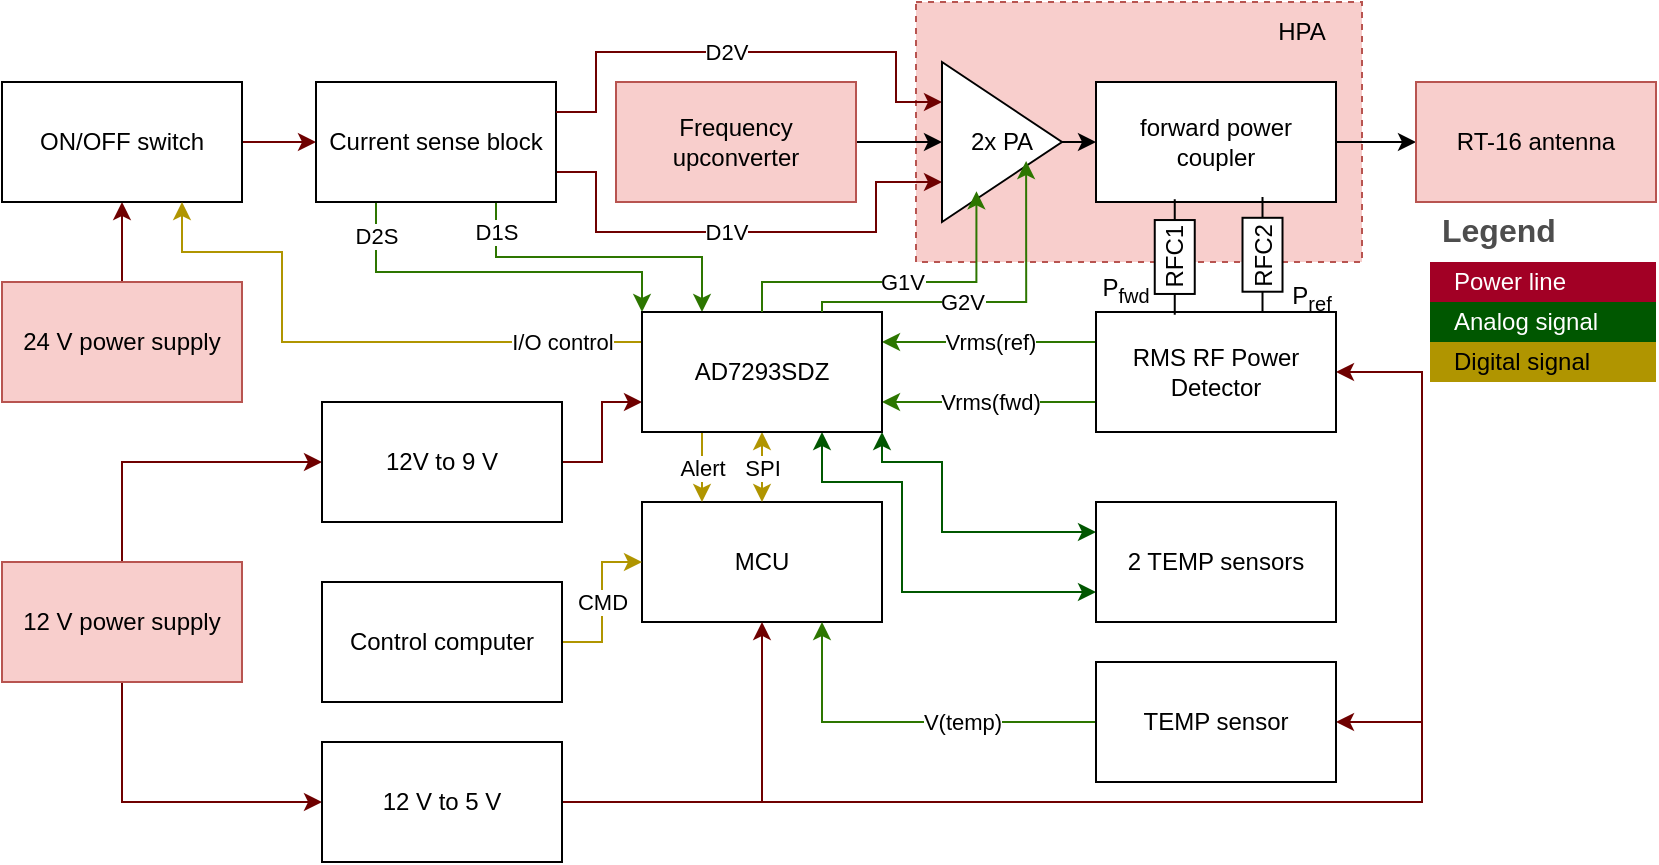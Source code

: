 <mxfile version="27.0.9">
  <diagram name="Page-1" id="4WwIMClIfNPrYqUoOqrY">
    <mxGraphModel dx="978" dy="575" grid="1" gridSize="10" guides="1" tooltips="1" connect="1" arrows="1" fold="1" page="1" pageScale="1" pageWidth="827" pageHeight="1169" math="0" shadow="0">
      <root>
        <mxCell id="0" />
        <mxCell id="1" parent="0" />
        <mxCell id="TTiSYJAiojTZVka8pCtS-46" style="edgeStyle=orthogonalEdgeStyle;rounded=0;orthogonalLoop=1;jettySize=auto;html=1;exitX=0.5;exitY=0;exitDx=0;exitDy=0;entryX=0;entryY=0.5;entryDx=0;entryDy=0;fillColor=#a20025;strokeColor=#6F0000;" parent="1" source="Jp4Yi4npbjvSnS6v-_Yy-2" target="Jp4Yi4npbjvSnS6v-_Yy-11" edge="1">
          <mxGeometry relative="1" as="geometry" />
        </mxCell>
        <mxCell id="TTiSYJAiojTZVka8pCtS-66" style="edgeStyle=orthogonalEdgeStyle;rounded=0;orthogonalLoop=1;jettySize=auto;html=1;exitX=0.5;exitY=1;exitDx=0;exitDy=0;entryX=0;entryY=0.5;entryDx=0;entryDy=0;fillColor=#a20025;strokeColor=#6F0000;" parent="1" source="Jp4Yi4npbjvSnS6v-_Yy-2" target="Jp4Yi4npbjvSnS6v-_Yy-10" edge="1">
          <mxGeometry relative="1" as="geometry" />
        </mxCell>
        <mxCell id="Jp4Yi4npbjvSnS6v-_Yy-2" value="12 V power supply" style="rounded=0;whiteSpace=wrap;html=1;fillColor=#f8cecc;strokeColor=#b85450;" parent="1" vertex="1">
          <mxGeometry y="280" width="120" height="60" as="geometry" />
        </mxCell>
        <mxCell id="TTiSYJAiojTZVka8pCtS-77" style="edgeStyle=orthogonalEdgeStyle;rounded=0;orthogonalLoop=1;jettySize=auto;html=1;exitX=0.5;exitY=0;exitDx=0;exitDy=0;entryX=0.5;entryY=1;entryDx=0;entryDy=0;fillColor=#a20025;strokeColor=#6F0000;" parent="1" source="Jp4Yi4npbjvSnS6v-_Yy-3" target="Jp4Yi4npbjvSnS6v-_Yy-38" edge="1">
          <mxGeometry relative="1" as="geometry" />
        </mxCell>
        <mxCell id="Jp4Yi4npbjvSnS6v-_Yy-3" value="24 V power supply" style="rounded=0;whiteSpace=wrap;html=1;fillColor=#f8cecc;strokeColor=#b85450;" parent="1" vertex="1">
          <mxGeometry y="140" width="120" height="60" as="geometry" />
        </mxCell>
        <mxCell id="Jp4Yi4npbjvSnS6v-_Yy-9" value="MCU" style="rounded=0;whiteSpace=wrap;html=1;" parent="1" vertex="1">
          <mxGeometry x="320" y="250" width="120" height="60" as="geometry" />
        </mxCell>
        <mxCell id="TTiSYJAiojTZVka8pCtS-67" style="edgeStyle=orthogonalEdgeStyle;rounded=0;orthogonalLoop=1;jettySize=auto;html=1;exitX=1;exitY=0.5;exitDx=0;exitDy=0;entryX=0.5;entryY=1;entryDx=0;entryDy=0;fillColor=#a20025;strokeColor=#6F0000;" parent="1" source="Jp4Yi4npbjvSnS6v-_Yy-10" target="Jp4Yi4npbjvSnS6v-_Yy-9" edge="1">
          <mxGeometry relative="1" as="geometry" />
        </mxCell>
        <mxCell id="TTiSYJAiojTZVka8pCtS-68" style="edgeStyle=orthogonalEdgeStyle;rounded=0;orthogonalLoop=1;jettySize=auto;html=1;exitX=1;exitY=0.5;exitDx=0;exitDy=0;entryX=1;entryY=0.5;entryDx=0;entryDy=0;fillColor=#a20025;strokeColor=#6F0000;" parent="1" source="Jp4Yi4npbjvSnS6v-_Yy-10" target="Jp4Yi4npbjvSnS6v-_Yy-13" edge="1">
          <mxGeometry relative="1" as="geometry">
            <Array as="points">
              <mxPoint x="710" y="400" />
              <mxPoint x="710" y="360" />
            </Array>
          </mxGeometry>
        </mxCell>
        <mxCell id="TTiSYJAiojTZVka8pCtS-73" style="edgeStyle=orthogonalEdgeStyle;rounded=0;orthogonalLoop=1;jettySize=auto;html=1;exitX=1;exitY=0.5;exitDx=0;exitDy=0;entryX=1;entryY=0.5;entryDx=0;entryDy=0;fillColor=#a20025;strokeColor=#6F0000;" parent="1" source="Jp4Yi4npbjvSnS6v-_Yy-10" target="TTiSYJAiojTZVka8pCtS-14" edge="1">
          <mxGeometry relative="1" as="geometry">
            <Array as="points">
              <mxPoint x="710" y="400" />
              <mxPoint x="710" y="185" />
            </Array>
          </mxGeometry>
        </mxCell>
        <mxCell id="Jp4Yi4npbjvSnS6v-_Yy-10" value="12 V to 5 V" style="rounded=0;whiteSpace=wrap;html=1;" parent="1" vertex="1">
          <mxGeometry x="160" y="370" width="120" height="60" as="geometry" />
        </mxCell>
        <mxCell id="TTiSYJAiojTZVka8pCtS-60" style="edgeStyle=orthogonalEdgeStyle;rounded=0;orthogonalLoop=1;jettySize=auto;html=1;exitX=1;exitY=0.5;exitDx=0;exitDy=0;entryX=0;entryY=0.75;entryDx=0;entryDy=0;fillColor=#a20025;strokeColor=#6F0000;" parent="1" source="Jp4Yi4npbjvSnS6v-_Yy-11" target="TTiSYJAiojTZVka8pCtS-37" edge="1">
          <mxGeometry relative="1" as="geometry" />
        </mxCell>
        <mxCell id="Jp4Yi4npbjvSnS6v-_Yy-11" value="12V to 9 V" style="rounded=0;whiteSpace=wrap;html=1;" parent="1" vertex="1">
          <mxGeometry x="160" y="200" width="120" height="60" as="geometry" />
        </mxCell>
        <mxCell id="TTiSYJAiojTZVka8pCtS-59" value="V(temp)" style="edgeStyle=orthogonalEdgeStyle;rounded=0;orthogonalLoop=1;jettySize=auto;html=1;exitX=0;exitY=0.5;exitDx=0;exitDy=0;entryX=0.75;entryY=1;entryDx=0;entryDy=0;fillColor=#60a917;strokeColor=#2D7600;" parent="1" source="Jp4Yi4npbjvSnS6v-_Yy-13" target="Jp4Yi4npbjvSnS6v-_Yy-9" edge="1">
          <mxGeometry x="-0.283" relative="1" as="geometry">
            <mxPoint as="offset" />
          </mxGeometry>
        </mxCell>
        <mxCell id="Jp4Yi4npbjvSnS6v-_Yy-13" value="TEMP sensor" style="rounded=0;whiteSpace=wrap;html=1;" parent="1" vertex="1">
          <mxGeometry x="547" y="330" width="120" height="60" as="geometry" />
        </mxCell>
        <mxCell id="TTiSYJAiojTZVka8pCtS-1" value="" style="rounded=0;whiteSpace=wrap;html=1;dashed=1;fillColor=#f8cecc;strokeColor=#b85450;" parent="1" vertex="1">
          <mxGeometry x="457" width="223" height="130" as="geometry" />
        </mxCell>
        <mxCell id="TTiSYJAiojTZVka8pCtS-62" style="edgeStyle=orthogonalEdgeStyle;rounded=0;orthogonalLoop=1;jettySize=auto;html=1;exitX=1;exitY=0.5;exitDx=0;exitDy=0;entryX=0;entryY=0.5;entryDx=0;entryDy=0;fillColor=#a20025;strokeColor=#6F0000;" parent="1" source="Jp4Yi4npbjvSnS6v-_Yy-38" target="Jp4Yi4npbjvSnS6v-_Yy-42" edge="1">
          <mxGeometry relative="1" as="geometry" />
        </mxCell>
        <mxCell id="Jp4Yi4npbjvSnS6v-_Yy-38" value="ON/OFF switch" style="rounded=0;whiteSpace=wrap;html=1;" parent="1" vertex="1">
          <mxGeometry y="40" width="120" height="60" as="geometry" />
        </mxCell>
        <mxCell id="Jp4Yi4npbjvSnS6v-_Yy-77" value="D1V" style="edgeStyle=orthogonalEdgeStyle;rounded=0;orthogonalLoop=1;jettySize=auto;html=1;exitX=1;exitY=0.75;exitDx=0;exitDy=0;entryX=0;entryY=0.75;entryDx=0;entryDy=0;fillColor=#a20025;strokeColor=#6F0000;" parent="1" source="Jp4Yi4npbjvSnS6v-_Yy-42" target="TTiSYJAiojTZVka8pCtS-2" edge="1">
          <mxGeometry x="-0.073" relative="1" as="geometry">
            <mxPoint x="721" y="-15" as="targetPoint" />
            <Array as="points">
              <mxPoint x="297" y="85" />
              <mxPoint x="297" y="115" />
              <mxPoint x="437" y="115" />
              <mxPoint x="437" y="90" />
            </Array>
            <mxPoint as="offset" />
          </mxGeometry>
        </mxCell>
        <mxCell id="TTiSYJAiojTZVka8pCtS-71" value="D1S" style="edgeStyle=orthogonalEdgeStyle;rounded=0;orthogonalLoop=1;jettySize=auto;html=1;exitX=0.75;exitY=1;exitDx=0;exitDy=0;entryX=0.25;entryY=0;entryDx=0;entryDy=0;fillColor=#60a917;strokeColor=#2D7600;" parent="1" source="Jp4Yi4npbjvSnS6v-_Yy-42" target="TTiSYJAiojTZVka8pCtS-37" edge="1">
          <mxGeometry x="-0.817" relative="1" as="geometry">
            <mxPoint as="offset" />
          </mxGeometry>
        </mxCell>
        <mxCell id="TTiSYJAiojTZVka8pCtS-72" value="D2S" style="edgeStyle=orthogonalEdgeStyle;rounded=0;orthogonalLoop=1;jettySize=auto;html=1;exitX=0.25;exitY=1;exitDx=0;exitDy=0;entryX=0;entryY=0;entryDx=0;entryDy=0;fillColor=#60a917;strokeColor=#2D7600;" parent="1" source="Jp4Yi4npbjvSnS6v-_Yy-42" target="TTiSYJAiojTZVka8pCtS-37" edge="1">
          <mxGeometry x="-0.817" relative="1" as="geometry">
            <Array as="points">
              <mxPoint x="187" y="135" />
              <mxPoint x="320" y="135" />
            </Array>
            <mxPoint as="offset" />
          </mxGeometry>
        </mxCell>
        <mxCell id="Jp4Yi4npbjvSnS6v-_Yy-42" value="Current sense block" style="rounded=0;whiteSpace=wrap;html=1;" parent="1" vertex="1">
          <mxGeometry x="157" y="40" width="120" height="60" as="geometry" />
        </mxCell>
        <mxCell id="Jp4Yi4npbjvSnS6v-_Yy-76" value="D2V" style="edgeStyle=orthogonalEdgeStyle;rounded=0;orthogonalLoop=1;jettySize=auto;html=1;exitX=1;exitY=0.25;exitDx=0;exitDy=0;entryX=0;entryY=0.25;entryDx=0;entryDy=0;fillColor=#a20025;strokeColor=#6F0000;" parent="1" source="Jp4Yi4npbjvSnS6v-_Yy-42" target="TTiSYJAiojTZVka8pCtS-2" edge="1">
          <mxGeometry x="-0.073" relative="1" as="geometry">
            <mxPoint x="781" y="-15" as="targetPoint" />
            <Array as="points">
              <mxPoint x="297" y="55" />
              <mxPoint x="297" y="25" />
              <mxPoint x="447" y="25" />
              <mxPoint x="447" y="50" />
            </Array>
            <mxPoint x="747" y="-35" as="sourcePoint" />
            <mxPoint as="offset" />
          </mxGeometry>
        </mxCell>
        <mxCell id="TTiSYJAiojTZVka8pCtS-4" style="edgeStyle=orthogonalEdgeStyle;rounded=0;orthogonalLoop=1;jettySize=auto;html=1;exitX=1;exitY=0.5;exitDx=0;exitDy=0;entryX=0;entryY=0.5;entryDx=0;entryDy=0;" parent="1" source="TTiSYJAiojTZVka8pCtS-2" target="TTiSYJAiojTZVka8pCtS-3" edge="1">
          <mxGeometry relative="1" as="geometry" />
        </mxCell>
        <mxCell id="TTiSYJAiojTZVka8pCtS-2" value="2x PA" style="triangle;whiteSpace=wrap;html=1;" parent="1" vertex="1">
          <mxGeometry x="470" y="30" width="60" height="80" as="geometry" />
        </mxCell>
        <mxCell id="TTiSYJAiojTZVka8pCtS-11" style="edgeStyle=orthogonalEdgeStyle;rounded=0;orthogonalLoop=1;jettySize=auto;html=1;exitX=1;exitY=0.5;exitDx=0;exitDy=0;entryX=0;entryY=0.5;entryDx=0;entryDy=0;" parent="1" source="TTiSYJAiojTZVka8pCtS-3" target="TTiSYJAiojTZVka8pCtS-13" edge="1">
          <mxGeometry relative="1" as="geometry">
            <mxPoint x="701" y="70" as="targetPoint" />
          </mxGeometry>
        </mxCell>
        <mxCell id="TTiSYJAiojTZVka8pCtS-3" value="forward power coupler" style="rounded=0;whiteSpace=wrap;html=1;" parent="1" vertex="1">
          <mxGeometry x="547" y="40" width="120" height="60" as="geometry" />
        </mxCell>
        <mxCell id="TTiSYJAiojTZVka8pCtS-6" style="edgeStyle=orthogonalEdgeStyle;rounded=0;orthogonalLoop=1;jettySize=auto;html=1;exitX=1;exitY=0.5;exitDx=0;exitDy=0;entryX=0;entryY=0.5;entryDx=0;entryDy=0;" parent="1" source="TTiSYJAiojTZVka8pCtS-19" target="TTiSYJAiojTZVka8pCtS-2" edge="1">
          <mxGeometry relative="1" as="geometry">
            <mxPoint x="461" y="70" as="sourcePoint" />
          </mxGeometry>
        </mxCell>
        <mxCell id="TTiSYJAiojTZVka8pCtS-12" value="HPA" style="text;html=1;align=center;verticalAlign=middle;whiteSpace=wrap;rounded=0;" parent="1" vertex="1">
          <mxGeometry x="620" width="60" height="30" as="geometry" />
        </mxCell>
        <mxCell id="TTiSYJAiojTZVka8pCtS-13" value="RT-16 antenna" style="rounded=0;whiteSpace=wrap;html=1;fillColor=#f8cecc;strokeColor=#b85450;" parent="1" vertex="1">
          <mxGeometry x="707" y="40" width="120" height="60" as="geometry" />
        </mxCell>
        <mxCell id="TTiSYJAiojTZVka8pCtS-57" value="Vrms(fwd)" style="edgeStyle=orthogonalEdgeStyle;rounded=0;orthogonalLoop=1;jettySize=auto;html=1;exitX=0;exitY=0.75;exitDx=0;exitDy=0;entryX=1;entryY=0.75;entryDx=0;entryDy=0;fillColor=#60a917;strokeColor=#2D7600;" parent="1" source="TTiSYJAiojTZVka8pCtS-14" target="TTiSYJAiojTZVka8pCtS-37" edge="1">
          <mxGeometry relative="1" as="geometry">
            <Array as="points" />
          </mxGeometry>
        </mxCell>
        <mxCell id="TTiSYJAiojTZVka8pCtS-58" value="Vrms(ref)" style="edgeStyle=orthogonalEdgeStyle;rounded=0;orthogonalLoop=1;jettySize=auto;html=1;exitX=0;exitY=0.25;exitDx=0;exitDy=0;entryX=1;entryY=0.25;entryDx=0;entryDy=0;fillColor=#60a917;strokeColor=#2D7600;" parent="1" source="TTiSYJAiojTZVka8pCtS-14" target="TTiSYJAiojTZVka8pCtS-37" edge="1">
          <mxGeometry relative="1" as="geometry">
            <Array as="points" />
          </mxGeometry>
        </mxCell>
        <mxCell id="TTiSYJAiojTZVka8pCtS-14" value="RMS RF Power Detector" style="rounded=0;whiteSpace=wrap;html=1;" parent="1" vertex="1">
          <mxGeometry x="547" y="155" width="120" height="60" as="geometry" />
        </mxCell>
        <mxCell id="TTiSYJAiojTZVka8pCtS-19" value="Frequency upconverter" style="rounded=0;whiteSpace=wrap;html=1;fillColor=#f8cecc;strokeColor=#b85450;" parent="1" vertex="1">
          <mxGeometry x="307" y="40" width="120" height="60" as="geometry" />
        </mxCell>
        <mxCell id="TTiSYJAiojTZVka8pCtS-55" value="Alert" style="edgeStyle=orthogonalEdgeStyle;rounded=0;orthogonalLoop=1;jettySize=auto;html=1;exitX=0.25;exitY=1;exitDx=0;exitDy=0;entryX=0.25;entryY=0;entryDx=0;entryDy=0;fillColor=#e3c800;strokeColor=#B09500;" parent="1" source="TTiSYJAiojTZVka8pCtS-37" target="Jp4Yi4npbjvSnS6v-_Yy-9" edge="1">
          <mxGeometry relative="1" as="geometry" />
        </mxCell>
        <mxCell id="TTiSYJAiojTZVka8pCtS-56" value="SPI" style="edgeStyle=orthogonalEdgeStyle;rounded=0;orthogonalLoop=1;jettySize=auto;html=1;exitX=0.5;exitY=1;exitDx=0;exitDy=0;entryX=0.5;entryY=0;entryDx=0;entryDy=0;fillColor=#e3c800;strokeColor=#B09500;startArrow=classic;startFill=1;" parent="1" source="TTiSYJAiojTZVka8pCtS-37" target="Jp4Yi4npbjvSnS6v-_Yy-9" edge="1">
          <mxGeometry x="0.029" relative="1" as="geometry">
            <mxPoint as="offset" />
          </mxGeometry>
        </mxCell>
        <mxCell id="TTiSYJAiojTZVka8pCtS-63" value="I/O control" style="edgeStyle=orthogonalEdgeStyle;rounded=0;orthogonalLoop=1;jettySize=auto;html=1;exitX=0;exitY=0.25;exitDx=0;exitDy=0;entryX=0.75;entryY=1;entryDx=0;entryDy=0;fillColor=#e3c800;strokeColor=#B09500;" parent="1" source="TTiSYJAiojTZVka8pCtS-37" target="Jp4Yi4npbjvSnS6v-_Yy-38" edge="1">
          <mxGeometry x="-0.733" relative="1" as="geometry">
            <Array as="points">
              <mxPoint x="140" y="170" />
              <mxPoint x="140" y="125" />
              <mxPoint x="90" y="125" />
            </Array>
            <mxPoint as="offset" />
          </mxGeometry>
        </mxCell>
        <mxCell id="ExYaGl_f7QpQdYdk4EOI-4" style="edgeStyle=orthogonalEdgeStyle;rounded=0;orthogonalLoop=1;jettySize=auto;html=1;exitX=0.75;exitY=1;exitDx=0;exitDy=0;entryX=0;entryY=0.75;entryDx=0;entryDy=0;startArrow=classic;startFill=1;fillColor=#008a00;strokeColor=#005700;" parent="1" source="TTiSYJAiojTZVka8pCtS-37" target="ExYaGl_f7QpQdYdk4EOI-3" edge="1">
          <mxGeometry relative="1" as="geometry">
            <Array as="points">
              <mxPoint x="410" y="240" />
              <mxPoint x="450" y="240" />
              <mxPoint x="450" y="295" />
            </Array>
          </mxGeometry>
        </mxCell>
        <mxCell id="ExYaGl_f7QpQdYdk4EOI-5" style="edgeStyle=orthogonalEdgeStyle;rounded=0;orthogonalLoop=1;jettySize=auto;html=1;exitX=1;exitY=1;exitDx=0;exitDy=0;entryX=0;entryY=0.25;entryDx=0;entryDy=0;startArrow=classic;startFill=1;fillColor=#008a00;strokeColor=#005700;" parent="1" source="TTiSYJAiojTZVka8pCtS-37" target="ExYaGl_f7QpQdYdk4EOI-3" edge="1">
          <mxGeometry relative="1" as="geometry">
            <Array as="points">
              <mxPoint x="440" y="230" />
              <mxPoint x="470" y="230" />
              <mxPoint x="470" y="265" />
            </Array>
          </mxGeometry>
        </mxCell>
        <mxCell id="TTiSYJAiojTZVka8pCtS-37" value="AD7293SDZ" style="rounded=0;whiteSpace=wrap;html=1;" parent="1" vertex="1">
          <mxGeometry x="320" y="155" width="120" height="60" as="geometry" />
        </mxCell>
        <mxCell id="TTiSYJAiojTZVka8pCtS-74" value="CMD" style="edgeStyle=orthogonalEdgeStyle;rounded=0;orthogonalLoop=1;jettySize=auto;html=1;exitX=1;exitY=0.5;exitDx=0;exitDy=0;entryX=0;entryY=0.5;entryDx=0;entryDy=0;fillColor=#e3c800;strokeColor=#B09500;" parent="1" source="TTiSYJAiojTZVka8pCtS-47" target="Jp4Yi4npbjvSnS6v-_Yy-9" edge="1">
          <mxGeometry relative="1" as="geometry" />
        </mxCell>
        <mxCell id="TTiSYJAiojTZVka8pCtS-47" value="Control computer" style="rounded=0;whiteSpace=wrap;html=1;" parent="1" vertex="1">
          <mxGeometry x="160" y="290" width="120" height="60" as="geometry" />
        </mxCell>
        <mxCell id="TTiSYJAiojTZVka8pCtS-75" value="G1V" style="edgeStyle=orthogonalEdgeStyle;rounded=0;orthogonalLoop=1;jettySize=auto;html=1;exitX=0.5;exitY=0;exitDx=0;exitDy=0;entryX=0.287;entryY=0.808;entryDx=0;entryDy=0;entryPerimeter=0;fillColor=#60a917;strokeColor=#2D7600;" parent="1" source="TTiSYJAiojTZVka8pCtS-37" target="TTiSYJAiojTZVka8pCtS-2" edge="1">
          <mxGeometry x="0.015" relative="1" as="geometry">
            <mxPoint as="offset" />
            <Array as="points">
              <mxPoint x="380" y="140" />
              <mxPoint x="487" y="140" />
            </Array>
          </mxGeometry>
        </mxCell>
        <mxCell id="TTiSYJAiojTZVka8pCtS-76" value="G2V" style="edgeStyle=orthogonalEdgeStyle;rounded=0;orthogonalLoop=1;jettySize=auto;html=1;exitX=0.75;exitY=0;exitDx=0;exitDy=0;entryX=0.701;entryY=0.619;entryDx=0;entryDy=0;entryPerimeter=0;fillColor=#60a917;strokeColor=#2D7600;" parent="1" source="TTiSYJAiojTZVka8pCtS-37" target="TTiSYJAiojTZVka8pCtS-2" edge="1">
          <mxGeometry x="-0.155" relative="1" as="geometry">
            <mxPoint as="offset" />
            <Array as="points">
              <mxPoint x="410" y="150" />
              <mxPoint x="512" y="150" />
            </Array>
          </mxGeometry>
        </mxCell>
        <mxCell id="TTiSYJAiojTZVka8pCtS-79" value="Legend" style="shape=table;startSize=30;container=1;collapsible=0;childLayout=tableLayout;fontSize=16;align=left;verticalAlign=top;fillColor=none;strokeColor=none;fontColor=#4D4D4D;fontStyle=1;spacingLeft=6;spacing=0;resizable=0;" parent="1" vertex="1">
          <mxGeometry x="714" y="100" width="113" height="90" as="geometry" />
        </mxCell>
        <mxCell id="TTiSYJAiojTZVka8pCtS-80" value="" style="shape=tableRow;horizontal=0;startSize=0;swimlaneHead=0;swimlaneBody=0;strokeColor=inherit;top=0;left=0;bottom=0;right=0;collapsible=0;dropTarget=0;fillColor=none;points=[[0,0.5],[1,0.5]];portConstraint=eastwest;fontSize=12;" parent="TTiSYJAiojTZVka8pCtS-79" vertex="1">
          <mxGeometry y="30" width="113" height="20" as="geometry" />
        </mxCell>
        <mxCell id="TTiSYJAiojTZVka8pCtS-81" value="Power line" style="shape=partialRectangle;html=1;whiteSpace=wrap;connectable=0;strokeColor=#6F0000;overflow=hidden;fillColor=#a20025;top=0;left=0;bottom=0;right=0;pointerEvents=1;fontSize=12;align=left;fontColor=#ffffff;spacingLeft=10;spacingRight=4;" parent="TTiSYJAiojTZVka8pCtS-80" vertex="1">
          <mxGeometry width="113" height="20" as="geometry">
            <mxRectangle width="113" height="20" as="alternateBounds" />
          </mxGeometry>
        </mxCell>
        <mxCell id="TTiSYJAiojTZVka8pCtS-82" value="" style="shape=tableRow;horizontal=0;startSize=0;swimlaneHead=0;swimlaneBody=0;strokeColor=inherit;top=0;left=0;bottom=0;right=0;collapsible=0;dropTarget=0;fillColor=none;points=[[0,0.5],[1,0.5]];portConstraint=eastwest;fontSize=12;" parent="TTiSYJAiojTZVka8pCtS-79" vertex="1">
          <mxGeometry y="50" width="113" height="20" as="geometry" />
        </mxCell>
        <mxCell id="TTiSYJAiojTZVka8pCtS-83" value="Analog signal" style="shape=partialRectangle;html=1;whiteSpace=wrap;connectable=0;strokeColor=#005700;overflow=hidden;fillColor=#005700;top=0;left=0;bottom=0;right=0;pointerEvents=1;fontSize=12;align=left;fontColor=#ffffff;spacingLeft=10;spacingRight=4;" parent="TTiSYJAiojTZVka8pCtS-82" vertex="1">
          <mxGeometry width="113" height="20" as="geometry">
            <mxRectangle width="113" height="20" as="alternateBounds" />
          </mxGeometry>
        </mxCell>
        <mxCell id="TTiSYJAiojTZVka8pCtS-84" value="" style="shape=tableRow;horizontal=0;startSize=0;swimlaneHead=0;swimlaneBody=0;strokeColor=inherit;top=0;left=0;bottom=0;right=0;collapsible=0;dropTarget=0;fillColor=none;points=[[0,0.5],[1,0.5]];portConstraint=eastwest;fontSize=12;" parent="TTiSYJAiojTZVka8pCtS-79" vertex="1">
          <mxGeometry y="70" width="113" height="20" as="geometry" />
        </mxCell>
        <mxCell id="TTiSYJAiojTZVka8pCtS-85" value="Digital signal" style="shape=partialRectangle;html=1;whiteSpace=wrap;connectable=0;strokeColor=#B09500;overflow=hidden;fillColor=#B09500;top=0;left=0;bottom=0;right=0;pointerEvents=1;fontSize=12;align=left;fontColor=#000000;spacingLeft=10;spacingRight=4;" parent="TTiSYJAiojTZVka8pCtS-84" vertex="1">
          <mxGeometry width="113" height="20" as="geometry">
            <mxRectangle width="113" height="20" as="alternateBounds" />
          </mxGeometry>
        </mxCell>
        <mxCell id="ExYaGl_f7QpQdYdk4EOI-3" value="2 TEMP sensors" style="rounded=0;whiteSpace=wrap;html=1;" parent="1" vertex="1">
          <mxGeometry x="547" y="250" width="120" height="60" as="geometry" />
        </mxCell>
        <mxCell id="M3x08EHj2Vo6m7ZtDMBo-2" value="" style="pointerEvents=1;verticalLabelPosition=bottom;shadow=0;dashed=0;align=center;html=1;verticalAlign=top;shape=mxgraph.electrical.resistors.resistor_1;rotation=-90;" vertex="1" parent="1">
          <mxGeometry x="557.5" y="117.5" width="57.75" height="20" as="geometry" />
        </mxCell>
        <mxCell id="M3x08EHj2Vo6m7ZtDMBo-3" value="RFC1" style="text;strokeColor=none;align=center;fillColor=none;html=1;verticalAlign=middle;whiteSpace=wrap;rounded=0;rotation=-90;" vertex="1" parent="1">
          <mxGeometry x="570.88" y="112.5" width="30.5" height="30" as="geometry" />
        </mxCell>
        <mxCell id="M3x08EHj2Vo6m7ZtDMBo-4" value="" style="pointerEvents=1;verticalLabelPosition=bottom;shadow=0;dashed=0;align=center;html=1;verticalAlign=top;shape=mxgraph.electrical.resistors.resistor_1;rotation=-90;" vertex="1" parent="1">
          <mxGeometry x="601.38" y="116.38" width="57.75" height="20" as="geometry" />
        </mxCell>
        <mxCell id="M3x08EHj2Vo6m7ZtDMBo-5" value="RFC2" style="text;strokeColor=none;align=center;fillColor=none;html=1;verticalAlign=middle;whiteSpace=wrap;rounded=0;rotation=-90;" vertex="1" parent="1">
          <mxGeometry x="612.5" y="112.5" width="35.5" height="30" as="geometry" />
        </mxCell>
        <mxCell id="M3x08EHj2Vo6m7ZtDMBo-6" value="P&lt;sub&gt;fwd&lt;/sub&gt;" style="text;strokeColor=none;align=center;fillColor=none;html=1;verticalAlign=middle;whiteSpace=wrap;rounded=0;" vertex="1" parent="1">
          <mxGeometry x="547" y="136.38" width="30" height="15" as="geometry" />
        </mxCell>
        <mxCell id="M3x08EHj2Vo6m7ZtDMBo-7" value="P&lt;sub&gt;ref&lt;/sub&gt;" style="text;strokeColor=none;align=center;fillColor=none;html=1;verticalAlign=middle;whiteSpace=wrap;rounded=0;" vertex="1" parent="1">
          <mxGeometry x="640" y="140" width="30" height="15" as="geometry" />
        </mxCell>
      </root>
    </mxGraphModel>
  </diagram>
</mxfile>
